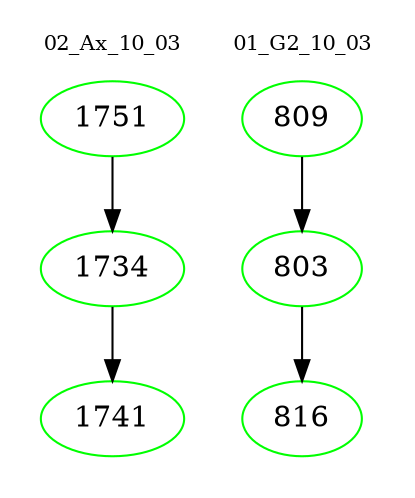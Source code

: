 digraph{
subgraph cluster_0 {
color = white
label = "02_Ax_10_03";
fontsize=10;
T0_1751 [label="1751", color="green"]
T0_1751 -> T0_1734 [color="black"]
T0_1734 [label="1734", color="green"]
T0_1734 -> T0_1741 [color="black"]
T0_1741 [label="1741", color="green"]
}
subgraph cluster_1 {
color = white
label = "01_G2_10_03";
fontsize=10;
T1_809 [label="809", color="green"]
T1_809 -> T1_803 [color="black"]
T1_803 [label="803", color="green"]
T1_803 -> T1_816 [color="black"]
T1_816 [label="816", color="green"]
}
}
